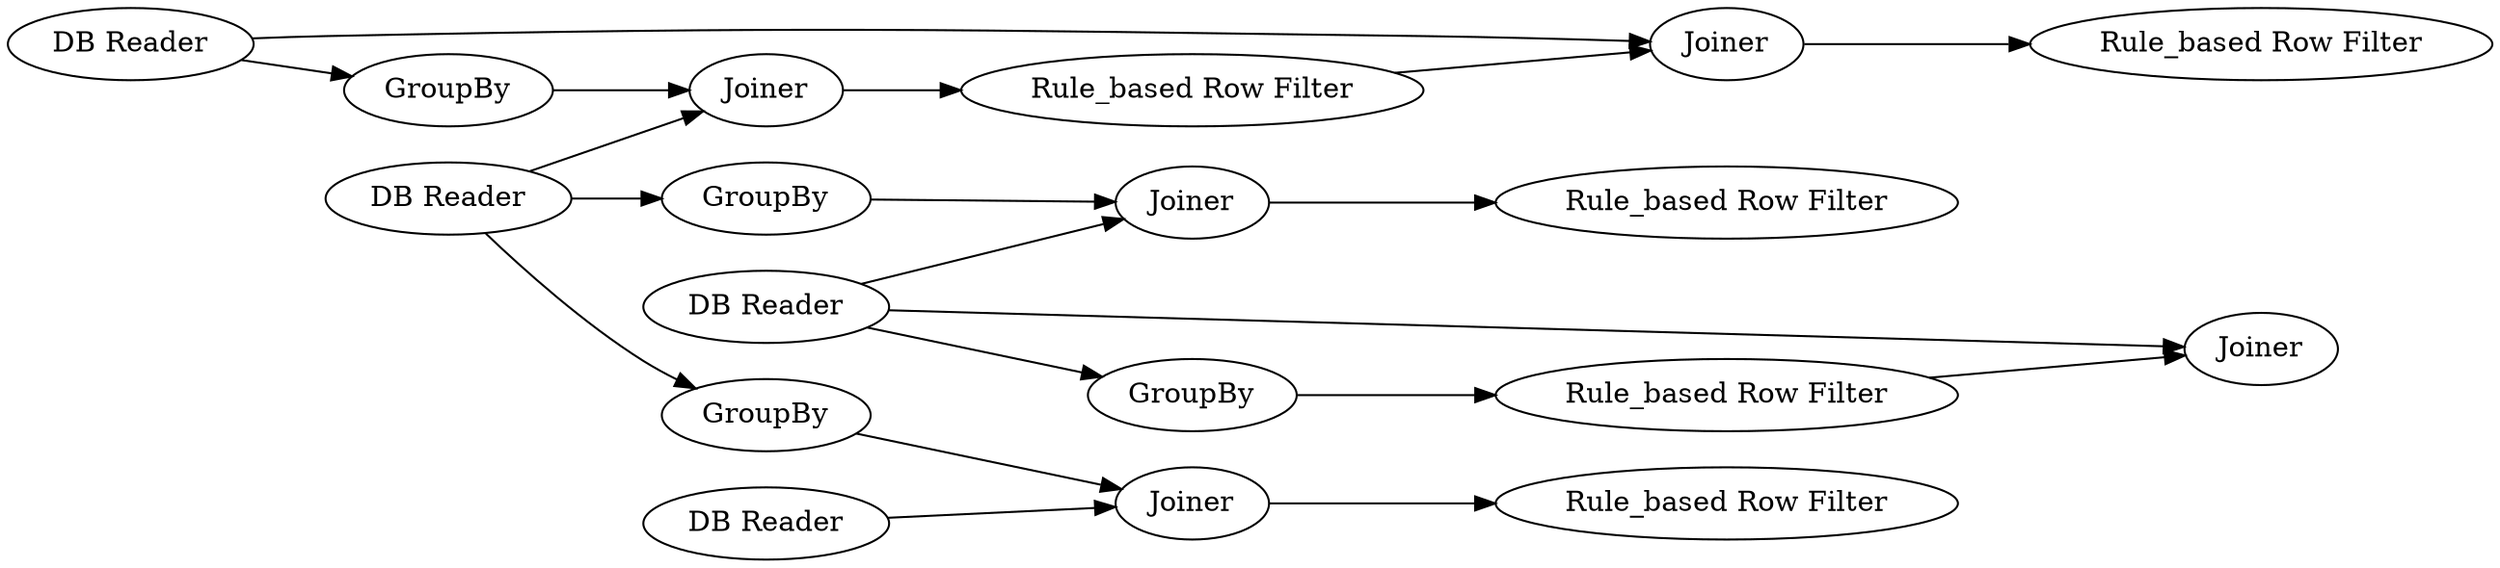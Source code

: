 digraph {
	172 -> 173
	162 -> 161
	171 -> 172
	174 -> 176
	167 -> 168
	166 -> 168
	162 -> 171
	170 -> 174
	163 -> 164
	158 -> 161
	164 -> 165
	170 -> 172
	161 -> 163
	176 -> 175
	162 -> 167
	157 -> 164
	168 -> 169
	157 -> 158
	170 -> 175
	175 [label=Joiner]
	170 [label="DB Reader"]
	165 [label="Rule_based Row Filter"]
	167 [label=GroupBy]
	164 [label=Joiner]
	171 [label=GroupBy]
	168 [label=Joiner]
	169 [label="Rule_based Row Filter"]
	157 [label="DB Reader"]
	173 [label="Rule_based Row Filter"]
	161 [label=Joiner]
	158 [label=GroupBy]
	174 [label=GroupBy]
	176 [label="Rule_based Row Filter"]
	162 [label="DB Reader"]
	172 [label=Joiner]
	163 [label="Rule_based Row Filter"]
	166 [label="DB Reader"]
	rankdir=LR
}
